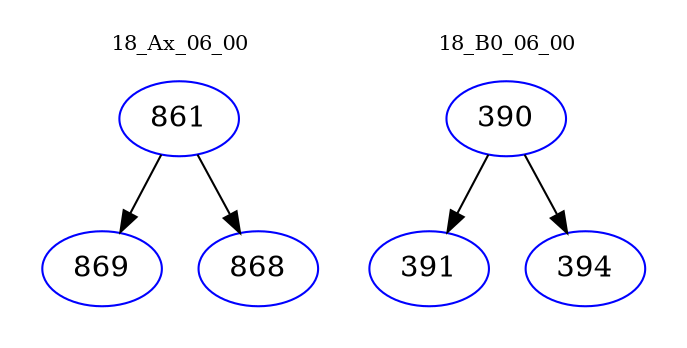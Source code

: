 digraph{
subgraph cluster_0 {
color = white
label = "18_Ax_06_00";
fontsize=10;
T0_861 [label="861", color="blue"]
T0_861 -> T0_869 [color="black"]
T0_869 [label="869", color="blue"]
T0_861 -> T0_868 [color="black"]
T0_868 [label="868", color="blue"]
}
subgraph cluster_1 {
color = white
label = "18_B0_06_00";
fontsize=10;
T1_390 [label="390", color="blue"]
T1_390 -> T1_391 [color="black"]
T1_391 [label="391", color="blue"]
T1_390 -> T1_394 [color="black"]
T1_394 [label="394", color="blue"]
}
}

